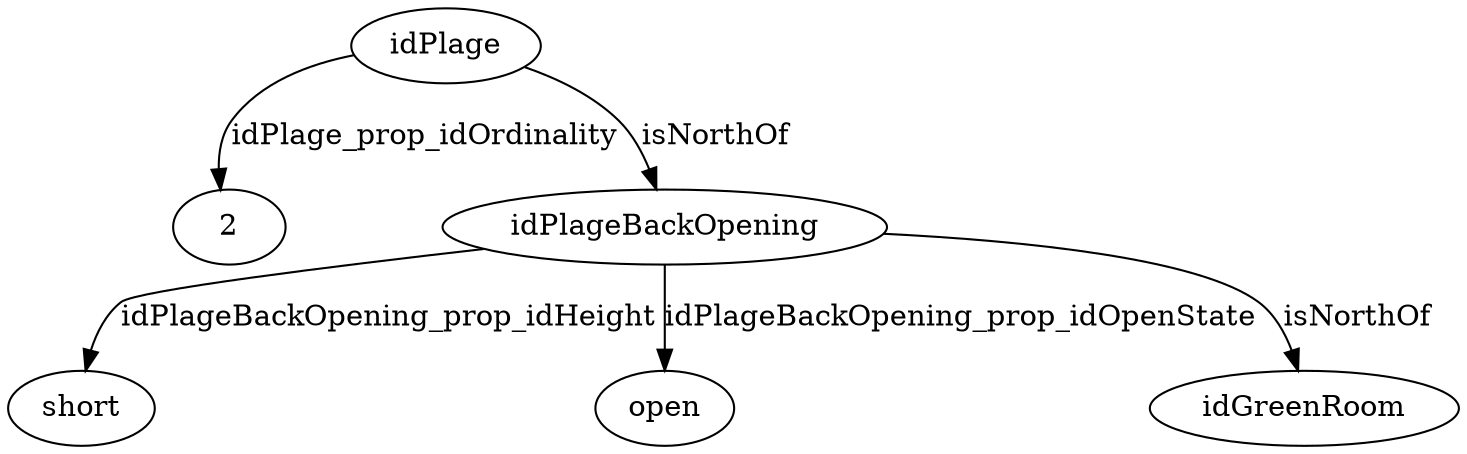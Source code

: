 strict digraph  {
idPlage [node_type=entity_node, root=root];
2;
idPlageBackOpening;
short;
open;
idGreenRoom;
idPlage -> 2  [edge_type=property, label=idPlage_prop_idOrdinality];
idPlage -> idPlageBackOpening  [edge_type=relationship, label=isNorthOf];
idPlageBackOpening -> short  [edge_type=property, label=idPlageBackOpening_prop_idHeight];
idPlageBackOpening -> open  [edge_type=property, label=idPlageBackOpening_prop_idOpenState];
idPlageBackOpening -> idGreenRoom  [edge_type=relationship, label=isNorthOf];
}

